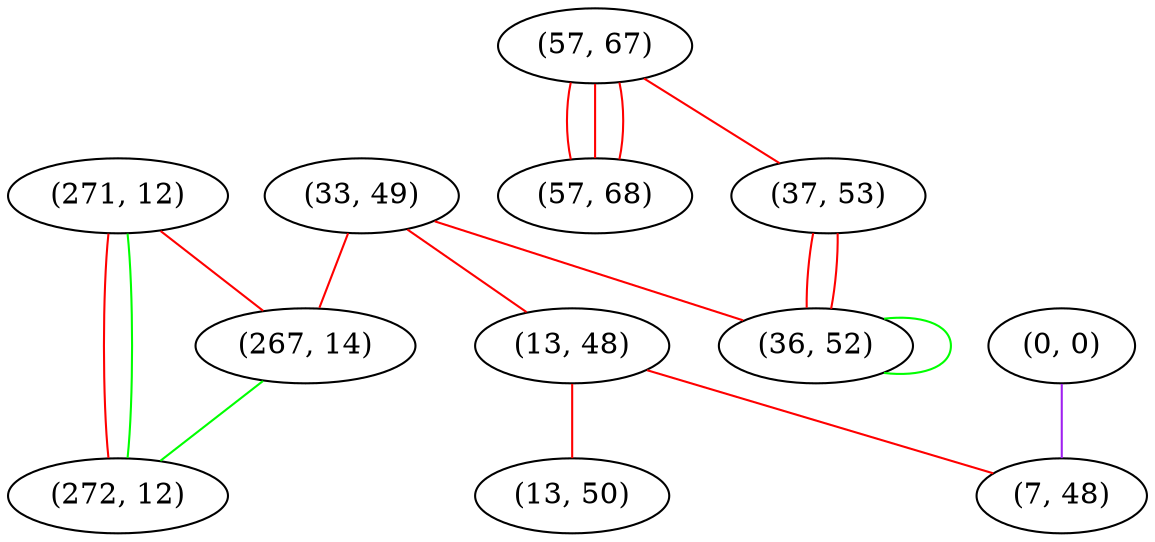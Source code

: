 graph "" {
"(271, 12)";
"(57, 67)";
"(57, 68)";
"(33, 49)";
"(13, 48)";
"(0, 0)";
"(13, 50)";
"(37, 53)";
"(267, 14)";
"(7, 48)";
"(36, 52)";
"(272, 12)";
"(271, 12)" -- "(267, 14)"  [color=red, key=0, weight=1];
"(271, 12)" -- "(272, 12)"  [color=red, key=0, weight=1];
"(271, 12)" -- "(272, 12)"  [color=green, key=1, weight=2];
"(57, 67)" -- "(37, 53)"  [color=red, key=0, weight=1];
"(57, 67)" -- "(57, 68)"  [color=red, key=0, weight=1];
"(57, 67)" -- "(57, 68)"  [color=red, key=1, weight=1];
"(57, 67)" -- "(57, 68)"  [color=red, key=2, weight=1];
"(33, 49)" -- "(36, 52)"  [color=red, key=0, weight=1];
"(33, 49)" -- "(267, 14)"  [color=red, key=0, weight=1];
"(33, 49)" -- "(13, 48)"  [color=red, key=0, weight=1];
"(13, 48)" -- "(13, 50)"  [color=red, key=0, weight=1];
"(13, 48)" -- "(7, 48)"  [color=red, key=0, weight=1];
"(0, 0)" -- "(7, 48)"  [color=purple, key=0, weight=4];
"(37, 53)" -- "(36, 52)"  [color=red, key=0, weight=1];
"(37, 53)" -- "(36, 52)"  [color=red, key=1, weight=1];
"(267, 14)" -- "(272, 12)"  [color=green, key=0, weight=2];
"(36, 52)" -- "(36, 52)"  [color=green, key=0, weight=2];
}
